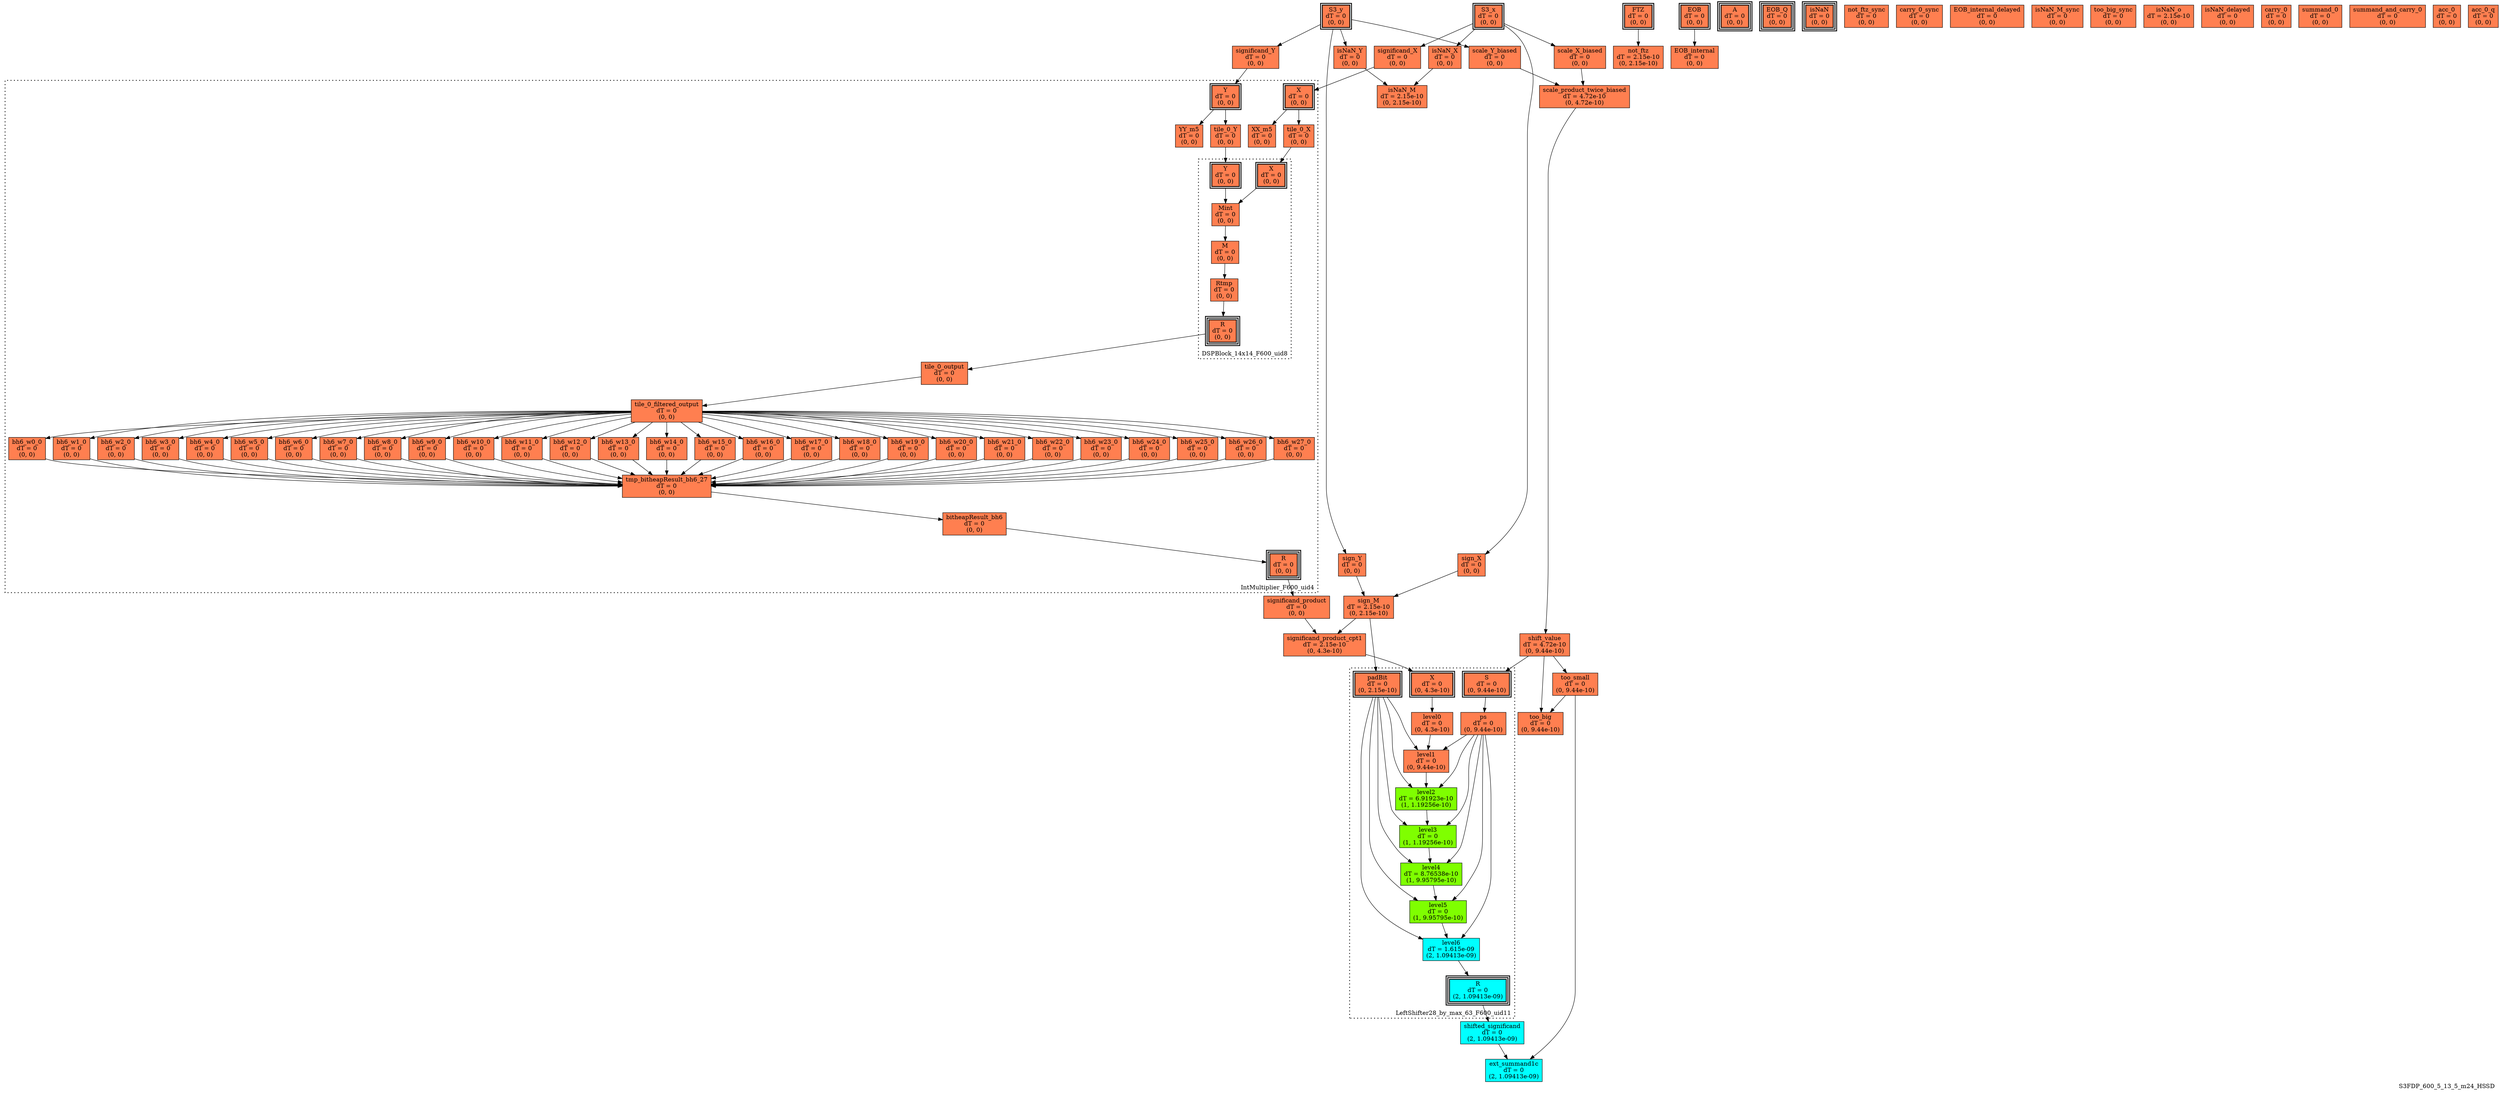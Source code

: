 digraph S3FDP_600_5_13_5_m24_HSSD
{
	//graph drawing options
	label=S3FDP_600_5_13_5_m24_HSSD;
	labelloc=bottom;
	labeljust=right;
	ratio=auto;
	nodesep=0.25;
	ranksep=0.5;

	//input/output signals of operator S3FDP_600_5_13_5_m24_HSSD
	S3_x__S3FDP_600_5_13_5_m24_HSSD [ label="S3_x\ndT = 0\n(0, 0)", shape=box, color=black, style="bold, filled", fillcolor=coral, peripheries=2 ];
	S3_y__S3FDP_600_5_13_5_m24_HSSD [ label="S3_y\ndT = 0\n(0, 0)", shape=box, color=black, style="bold, filled", fillcolor=coral, peripheries=2 ];
	FTZ__S3FDP_600_5_13_5_m24_HSSD [ label="FTZ\ndT = 0\n(0, 0)", shape=box, color=black, style="bold, filled", fillcolor=coral, peripheries=2 ];
	EOB__S3FDP_600_5_13_5_m24_HSSD [ label="EOB\ndT = 0\n(0, 0)", shape=box, color=black, style="bold, filled", fillcolor=coral, peripheries=2 ];
	A__S3FDP_600_5_13_5_m24_HSSD [ label="A\ndT = 0\n(0, 0)", shape=box, color=black, style="bold, filled", fillcolor=coral, peripheries=3 ];
	EOB_Q__S3FDP_600_5_13_5_m24_HSSD [ label="EOB_Q\ndT = 0\n(0, 0)", shape=box, color=black, style="bold, filled", fillcolor=coral, peripheries=3 ];
	isNaN__S3FDP_600_5_13_5_m24_HSSD [ label="isNaN\ndT = 0\n(0, 0)", shape=box, color=black, style="bold, filled", fillcolor=coral, peripheries=3 ];
	{rank=same S3_x__S3FDP_600_5_13_5_m24_HSSD, S3_y__S3FDP_600_5_13_5_m24_HSSD, FTZ__S3FDP_600_5_13_5_m24_HSSD, EOB__S3FDP_600_5_13_5_m24_HSSD};
	{rank=same A__S3FDP_600_5_13_5_m24_HSSD, EOB_Q__S3FDP_600_5_13_5_m24_HSSD, isNaN__S3FDP_600_5_13_5_m24_HSSD};
	//internal signals of operator S3FDP_600_5_13_5_m24_HSSD
	sign_X__S3FDP_600_5_13_5_m24_HSSD [ label="sign_X\ndT = 0\n(0, 0)", shape=box, color=black, style=filled, fillcolor=coral, peripheries=1 ];
	sign_Y__S3FDP_600_5_13_5_m24_HSSD [ label="sign_Y\ndT = 0\n(0, 0)", shape=box, color=black, style=filled, fillcolor=coral, peripheries=1 ];
	sign_M__S3FDP_600_5_13_5_m24_HSSD [ label="sign_M\ndT = 2.15e-10\n(0, 2.15e-10)", shape=box, color=black, style=filled, fillcolor=coral, peripheries=1 ];
	isNaN_X__S3FDP_600_5_13_5_m24_HSSD [ label="isNaN_X\ndT = 0\n(0, 0)", shape=box, color=black, style=filled, fillcolor=coral, peripheries=1 ];
	isNaN_Y__S3FDP_600_5_13_5_m24_HSSD [ label="isNaN_Y\ndT = 0\n(0, 0)", shape=box, color=black, style=filled, fillcolor=coral, peripheries=1 ];
	isNaN_M__S3FDP_600_5_13_5_m24_HSSD [ label="isNaN_M\ndT = 2.15e-10\n(0, 2.15e-10)", shape=box, color=black, style=filled, fillcolor=coral, peripheries=1 ];
	significand_X__S3FDP_600_5_13_5_m24_HSSD [ label="significand_X\ndT = 0\n(0, 0)", shape=box, color=black, style=filled, fillcolor=coral, peripheries=1 ];
	significand_Y__S3FDP_600_5_13_5_m24_HSSD [ label="significand_Y\ndT = 0\n(0, 0)", shape=box, color=black, style=filled, fillcolor=coral, peripheries=1 ];
	significand_product__S3FDP_600_5_13_5_m24_HSSD [ label="significand_product\ndT = 0\n(0, 0)", shape=box, color=black, style=filled, fillcolor=coral, peripheries=1 ];
	scale_X_biased__S3FDP_600_5_13_5_m24_HSSD [ label="scale_X_biased\ndT = 0\n(0, 0)", shape=box, color=black, style=filled, fillcolor=coral, peripheries=1 ];
	scale_Y_biased__S3FDP_600_5_13_5_m24_HSSD [ label="scale_Y_biased\ndT = 0\n(0, 0)", shape=box, color=black, style=filled, fillcolor=coral, peripheries=1 ];
	scale_product_twice_biased__S3FDP_600_5_13_5_m24_HSSD [ label="scale_product_twice_biased\ndT = 4.72e-10\n(0, 4.72e-10)", shape=box, color=black, style=filled, fillcolor=coral, peripheries=1 ];
	significand_product_cpt1__S3FDP_600_5_13_5_m24_HSSD [ label="significand_product_cpt1\ndT = 2.15e-10\n(0, 4.3e-10)", shape=box, color=black, style=filled, fillcolor=coral, peripheries=1 ];
	shift_value__S3FDP_600_5_13_5_m24_HSSD [ label="shift_value\ndT = 4.72e-10\n(0, 9.44e-10)", shape=box, color=black, style=filled, fillcolor=coral, peripheries=1 ];
	shifted_significand__S3FDP_600_5_13_5_m24_HSSD [ label="shifted_significand\ndT = 0\n(2, 1.09413e-09)", shape=box, color=black, style=filled, fillcolor=cyan, peripheries=1 ];
	too_small__S3FDP_600_5_13_5_m24_HSSD [ label="too_small\ndT = 0\n(0, 9.44e-10)", shape=box, color=black, style=filled, fillcolor=coral, peripheries=1 ];
	too_big__S3FDP_600_5_13_5_m24_HSSD [ label="too_big\ndT = 0\n(0, 9.44e-10)", shape=box, color=black, style=filled, fillcolor=coral, peripheries=1 ];
	ext_summand1c__S3FDP_600_5_13_5_m24_HSSD [ label="ext_summand1c\ndT = 0\n(2, 1.09413e-09)", shape=box, color=black, style=filled, fillcolor=cyan, peripheries=1 ];
	not_ftz__S3FDP_600_5_13_5_m24_HSSD [ label="not_ftz\ndT = 2.15e-10\n(0, 2.15e-10)", shape=box, color=black, style=filled, fillcolor=coral, peripheries=1 ];
	EOB_internal__S3FDP_600_5_13_5_m24_HSSD [ label="EOB_internal\ndT = 0\n(0, 0)", shape=box, color=black, style=filled, fillcolor=coral, peripheries=1 ];
	not_ftz_sync__S3FDP_600_5_13_5_m24_HSSD [ label="not_ftz_sync\ndT = 0\n(0, 0)", shape=box, color=black, style=filled, fillcolor=coral, peripheries=1 ];
	carry_0_sync__S3FDP_600_5_13_5_m24_HSSD [ label="carry_0_sync\ndT = 0\n(0, 0)", shape=box, color=black, style=filled, fillcolor=coral, peripheries=1 ];
	EOB_internal_delayed__S3FDP_600_5_13_5_m24_HSSD [ label="EOB_internal_delayed\ndT = 0\n(0, 0)", shape=box, color=black, style=filled, fillcolor=coral, peripheries=1 ];
	isNaN_M_sync__S3FDP_600_5_13_5_m24_HSSD [ label="isNaN_M_sync\ndT = 0\n(0, 0)", shape=box, color=black, style=filled, fillcolor=coral, peripheries=1 ];
	too_big_sync__S3FDP_600_5_13_5_m24_HSSD [ label="too_big_sync\ndT = 0\n(0, 0)", shape=box, color=black, style=filled, fillcolor=coral, peripheries=1 ];
	isNaN_o__S3FDP_600_5_13_5_m24_HSSD [ label="isNaN_o\ndT = 2.15e-10\n(0, 0)", shape=box, color=black, style=filled, fillcolor=coral, peripheries=1 ];
	isNaN_delayed__S3FDP_600_5_13_5_m24_HSSD [ label="isNaN_delayed\ndT = 0\n(0, 0)", shape=box, color=black, style=filled, fillcolor=coral, peripheries=1 ];
	carry_0__S3FDP_600_5_13_5_m24_HSSD [ label="carry_0\ndT = 0\n(0, 0)", shape=box, color=black, style=filled, fillcolor=coral, peripheries=1 ];
	summand_0__S3FDP_600_5_13_5_m24_HSSD [ label="summand_0\ndT = 0\n(0, 0)", shape=box, color=black, style=filled, fillcolor=coral, peripheries=1 ];
	summand_and_carry_0__S3FDP_600_5_13_5_m24_HSSD [ label="summand_and_carry_0\ndT = 0\n(0, 0)", shape=box, color=black, style=filled, fillcolor=coral, peripheries=1 ];
	acc_0__S3FDP_600_5_13_5_m24_HSSD [ label="acc_0\ndT = 0\n(0, 0)", shape=box, color=black, style=filled, fillcolor=coral, peripheries=1 ];
	acc_0_q__S3FDP_600_5_13_5_m24_HSSD [ label="acc_0_q\ndT = 0\n(0, 0)", shape=box, color=black, style=filled, fillcolor=coral, peripheries=1 ];

	//subcomponents of operator S3FDP_600_5_13_5_m24_HSSD

	subgraph cluster_IntMultiplier_F600_uid4
	{
		//graph drawing options
		label=IntMultiplier_F600_uid4;
		labelloc=bottom;
		labeljust=right;
		style="bold, dotted";
		ratio=auto;
		nodesep=0.25;
		ranksep=0.5;

		//input/output signals of operator IntMultiplier_F600_uid4
		X__IntMultiplier_F600_uid4 [ label="X\ndT = 0\n(0, 0)", shape=box, color=black, style="bold, filled", fillcolor=coral, peripheries=2 ];
		Y__IntMultiplier_F600_uid4 [ label="Y\ndT = 0\n(0, 0)", shape=box, color=black, style="bold, filled", fillcolor=coral, peripheries=2 ];
		R__IntMultiplier_F600_uid4 [ label="R\ndT = 0\n(0, 0)", shape=box, color=black, style="bold, filled", fillcolor=coral, peripheries=3 ];
		{rank=same X__IntMultiplier_F600_uid4, Y__IntMultiplier_F600_uid4};
		{rank=same R__IntMultiplier_F600_uid4};
		//internal signals of operator IntMultiplier_F600_uid4
		XX_m5__IntMultiplier_F600_uid4 [ label="XX_m5\ndT = 0\n(0, 0)", shape=box, color=black, style=filled, fillcolor=coral, peripheries=1 ];
		YY_m5__IntMultiplier_F600_uid4 [ label="YY_m5\ndT = 0\n(0, 0)", shape=box, color=black, style=filled, fillcolor=coral, peripheries=1 ];
		tile_0_X__IntMultiplier_F600_uid4 [ label="tile_0_X\ndT = 0\n(0, 0)", shape=box, color=black, style=filled, fillcolor=coral, peripheries=1 ];
		tile_0_Y__IntMultiplier_F600_uid4 [ label="tile_0_Y\ndT = 0\n(0, 0)", shape=box, color=black, style=filled, fillcolor=coral, peripheries=1 ];
		tile_0_output__IntMultiplier_F600_uid4 [ label="tile_0_output\ndT = 0\n(0, 0)", shape=box, color=black, style=filled, fillcolor=coral, peripheries=1 ];
		tile_0_filtered_output__IntMultiplier_F600_uid4 [ label="tile_0_filtered_output\ndT = 0\n(0, 0)", shape=box, color=black, style=filled, fillcolor=coral, peripheries=1 ];
		bh6_w0_0__IntMultiplier_F600_uid4 [ label="bh6_w0_0\ndT = 0\n(0, 0)", shape=box, color=black, style=filled, fillcolor=coral, peripheries=1 ];
		bh6_w1_0__IntMultiplier_F600_uid4 [ label="bh6_w1_0\ndT = 0\n(0, 0)", shape=box, color=black, style=filled, fillcolor=coral, peripheries=1 ];
		bh6_w2_0__IntMultiplier_F600_uid4 [ label="bh6_w2_0\ndT = 0\n(0, 0)", shape=box, color=black, style=filled, fillcolor=coral, peripheries=1 ];
		bh6_w3_0__IntMultiplier_F600_uid4 [ label="bh6_w3_0\ndT = 0\n(0, 0)", shape=box, color=black, style=filled, fillcolor=coral, peripheries=1 ];
		bh6_w4_0__IntMultiplier_F600_uid4 [ label="bh6_w4_0\ndT = 0\n(0, 0)", shape=box, color=black, style=filled, fillcolor=coral, peripheries=1 ];
		bh6_w5_0__IntMultiplier_F600_uid4 [ label="bh6_w5_0\ndT = 0\n(0, 0)", shape=box, color=black, style=filled, fillcolor=coral, peripheries=1 ];
		bh6_w6_0__IntMultiplier_F600_uid4 [ label="bh6_w6_0\ndT = 0\n(0, 0)", shape=box, color=black, style=filled, fillcolor=coral, peripheries=1 ];
		bh6_w7_0__IntMultiplier_F600_uid4 [ label="bh6_w7_0\ndT = 0\n(0, 0)", shape=box, color=black, style=filled, fillcolor=coral, peripheries=1 ];
		bh6_w8_0__IntMultiplier_F600_uid4 [ label="bh6_w8_0\ndT = 0\n(0, 0)", shape=box, color=black, style=filled, fillcolor=coral, peripheries=1 ];
		bh6_w9_0__IntMultiplier_F600_uid4 [ label="bh6_w9_0\ndT = 0\n(0, 0)", shape=box, color=black, style=filled, fillcolor=coral, peripheries=1 ];
		bh6_w10_0__IntMultiplier_F600_uid4 [ label="bh6_w10_0\ndT = 0\n(0, 0)", shape=box, color=black, style=filled, fillcolor=coral, peripheries=1 ];
		bh6_w11_0__IntMultiplier_F600_uid4 [ label="bh6_w11_0\ndT = 0\n(0, 0)", shape=box, color=black, style=filled, fillcolor=coral, peripheries=1 ];
		bh6_w12_0__IntMultiplier_F600_uid4 [ label="bh6_w12_0\ndT = 0\n(0, 0)", shape=box, color=black, style=filled, fillcolor=coral, peripheries=1 ];
		bh6_w13_0__IntMultiplier_F600_uid4 [ label="bh6_w13_0\ndT = 0\n(0, 0)", shape=box, color=black, style=filled, fillcolor=coral, peripheries=1 ];
		bh6_w14_0__IntMultiplier_F600_uid4 [ label="bh6_w14_0\ndT = 0\n(0, 0)", shape=box, color=black, style=filled, fillcolor=coral, peripheries=1 ];
		bh6_w15_0__IntMultiplier_F600_uid4 [ label="bh6_w15_0\ndT = 0\n(0, 0)", shape=box, color=black, style=filled, fillcolor=coral, peripheries=1 ];
		bh6_w16_0__IntMultiplier_F600_uid4 [ label="bh6_w16_0\ndT = 0\n(0, 0)", shape=box, color=black, style=filled, fillcolor=coral, peripheries=1 ];
		bh6_w17_0__IntMultiplier_F600_uid4 [ label="bh6_w17_0\ndT = 0\n(0, 0)", shape=box, color=black, style=filled, fillcolor=coral, peripheries=1 ];
		bh6_w18_0__IntMultiplier_F600_uid4 [ label="bh6_w18_0\ndT = 0\n(0, 0)", shape=box, color=black, style=filled, fillcolor=coral, peripheries=1 ];
		bh6_w19_0__IntMultiplier_F600_uid4 [ label="bh6_w19_0\ndT = 0\n(0, 0)", shape=box, color=black, style=filled, fillcolor=coral, peripheries=1 ];
		bh6_w20_0__IntMultiplier_F600_uid4 [ label="bh6_w20_0\ndT = 0\n(0, 0)", shape=box, color=black, style=filled, fillcolor=coral, peripheries=1 ];
		bh6_w21_0__IntMultiplier_F600_uid4 [ label="bh6_w21_0\ndT = 0\n(0, 0)", shape=box, color=black, style=filled, fillcolor=coral, peripheries=1 ];
		bh6_w22_0__IntMultiplier_F600_uid4 [ label="bh6_w22_0\ndT = 0\n(0, 0)", shape=box, color=black, style=filled, fillcolor=coral, peripheries=1 ];
		bh6_w23_0__IntMultiplier_F600_uid4 [ label="bh6_w23_0\ndT = 0\n(0, 0)", shape=box, color=black, style=filled, fillcolor=coral, peripheries=1 ];
		bh6_w24_0__IntMultiplier_F600_uid4 [ label="bh6_w24_0\ndT = 0\n(0, 0)", shape=box, color=black, style=filled, fillcolor=coral, peripheries=1 ];
		bh6_w25_0__IntMultiplier_F600_uid4 [ label="bh6_w25_0\ndT = 0\n(0, 0)", shape=box, color=black, style=filled, fillcolor=coral, peripheries=1 ];
		bh6_w26_0__IntMultiplier_F600_uid4 [ label="bh6_w26_0\ndT = 0\n(0, 0)", shape=box, color=black, style=filled, fillcolor=coral, peripheries=1 ];
		bh6_w27_0__IntMultiplier_F600_uid4 [ label="bh6_w27_0\ndT = 0\n(0, 0)", shape=box, color=black, style=filled, fillcolor=coral, peripheries=1 ];
		tmp_bitheapResult_bh6_27__IntMultiplier_F600_uid4 [ label="tmp_bitheapResult_bh6_27\ndT = 0\n(0, 0)", shape=box, color=black, style=filled, fillcolor=coral, peripheries=1 ];
		bitheapResult_bh6__IntMultiplier_F600_uid4 [ label="bitheapResult_bh6\ndT = 0\n(0, 0)", shape=box, color=black, style=filled, fillcolor=coral, peripheries=1 ];

		//subcomponents of operator IntMultiplier_F600_uid4

		subgraph cluster_DSPBlock_14x14_F600_uid8
		{
			//graph drawing options
			label=DSPBlock_14x14_F600_uid8;
			labelloc=bottom;
			labeljust=right;
			style="bold, dotted";
			ratio=auto;
			nodesep=0.25;
			ranksep=0.5;

			//input/output signals of operator DSPBlock_14x14_F600_uid8
			X__DSPBlock_14x14_F600_uid8 [ label="X\ndT = 0\n(0, 0)", shape=box, color=black, style="bold, filled", fillcolor=coral, peripheries=2 ];
			Y__DSPBlock_14x14_F600_uid8 [ label="Y\ndT = 0\n(0, 0)", shape=box, color=black, style="bold, filled", fillcolor=coral, peripheries=2 ];
			R__DSPBlock_14x14_F600_uid8 [ label="R\ndT = 0\n(0, 0)", shape=box, color=black, style="bold, filled", fillcolor=coral, peripheries=3 ];
			{rank=same X__DSPBlock_14x14_F600_uid8, Y__DSPBlock_14x14_F600_uid8};
			{rank=same R__DSPBlock_14x14_F600_uid8};
			//internal signals of operator DSPBlock_14x14_F600_uid8
			Mint__DSPBlock_14x14_F600_uid8 [ label="Mint\ndT = 0\n(0, 0)", shape=box, color=black, style=filled, fillcolor=coral, peripheries=1 ];
			M__DSPBlock_14x14_F600_uid8 [ label="M\ndT = 0\n(0, 0)", shape=box, color=black, style=filled, fillcolor=coral, peripheries=1 ];
			Rtmp__DSPBlock_14x14_F600_uid8 [ label="Rtmp\ndT = 0\n(0, 0)", shape=box, color=black, style=filled, fillcolor=coral, peripheries=1 ];

			//subcomponents of operator DSPBlock_14x14_F600_uid8

			//input and internal signal connections of operator DSPBlock_14x14_F600_uid8
			X__DSPBlock_14x14_F600_uid8 -> Mint__DSPBlock_14x14_F600_uid8 [ arrowhead=normal, arrowsize=1.0, arrowtail=normal, color=black, dir=forward  ];
			Y__DSPBlock_14x14_F600_uid8 -> Mint__DSPBlock_14x14_F600_uid8 [ arrowhead=normal, arrowsize=1.0, arrowtail=normal, color=black, dir=forward  ];
			Mint__DSPBlock_14x14_F600_uid8 -> M__DSPBlock_14x14_F600_uid8 [ arrowhead=normal, arrowsize=1.0, arrowtail=normal, color=black, dir=forward  ];
			M__DSPBlock_14x14_F600_uid8 -> Rtmp__DSPBlock_14x14_F600_uid8 [ arrowhead=normal, arrowsize=1.0, arrowtail=normal, color=black, dir=forward  ];
			Rtmp__DSPBlock_14x14_F600_uid8 -> R__DSPBlock_14x14_F600_uid8 [ arrowhead=normal, arrowsize=1.0, arrowtail=normal, color=black, dir=forward  ];
		}

			//output signal connections of operator DSPBlock_14x14_F600_uid8
			R__DSPBlock_14x14_F600_uid8 -> tile_0_output__IntMultiplier_F600_uid4 [ arrowhead=normal, arrowsize=1.0, arrowtail=normal, color=black, dir=forward  ];

		//input and internal signal connections of operator IntMultiplier_F600_uid4
		X__IntMultiplier_F600_uid4 -> XX_m5__IntMultiplier_F600_uid4 [ arrowhead=normal, arrowsize=1.0, arrowtail=normal, color=black, dir=forward  ];
		X__IntMultiplier_F600_uid4 -> tile_0_X__IntMultiplier_F600_uid4 [ arrowhead=normal, arrowsize=1.0, arrowtail=normal, color=black, dir=forward  ];
		Y__IntMultiplier_F600_uid4 -> YY_m5__IntMultiplier_F600_uid4 [ arrowhead=normal, arrowsize=1.0, arrowtail=normal, color=black, dir=forward  ];
		Y__IntMultiplier_F600_uid4 -> tile_0_Y__IntMultiplier_F600_uid4 [ arrowhead=normal, arrowsize=1.0, arrowtail=normal, color=black, dir=forward  ];
		tile_0_X__IntMultiplier_F600_uid4 -> X__DSPBlock_14x14_F600_uid8 [ arrowhead=normal, arrowsize=1.0, arrowtail=normal, color=black, dir=forward  ];
		tile_0_Y__IntMultiplier_F600_uid4 -> Y__DSPBlock_14x14_F600_uid8 [ arrowhead=normal, arrowsize=1.0, arrowtail=normal, color=black, dir=forward  ];
		tile_0_output__IntMultiplier_F600_uid4 -> tile_0_filtered_output__IntMultiplier_F600_uid4 [ arrowhead=normal, arrowsize=1.0, arrowtail=normal, color=black, dir=forward  ];
		tile_0_filtered_output__IntMultiplier_F600_uid4 -> bh6_w0_0__IntMultiplier_F600_uid4 [ arrowhead=normal, arrowsize=1.0, arrowtail=normal, color=black, dir=forward  ];
		tile_0_filtered_output__IntMultiplier_F600_uid4 -> bh6_w1_0__IntMultiplier_F600_uid4 [ arrowhead=normal, arrowsize=1.0, arrowtail=normal, color=black, dir=forward  ];
		tile_0_filtered_output__IntMultiplier_F600_uid4 -> bh6_w2_0__IntMultiplier_F600_uid4 [ arrowhead=normal, arrowsize=1.0, arrowtail=normal, color=black, dir=forward  ];
		tile_0_filtered_output__IntMultiplier_F600_uid4 -> bh6_w3_0__IntMultiplier_F600_uid4 [ arrowhead=normal, arrowsize=1.0, arrowtail=normal, color=black, dir=forward  ];
		tile_0_filtered_output__IntMultiplier_F600_uid4 -> bh6_w4_0__IntMultiplier_F600_uid4 [ arrowhead=normal, arrowsize=1.0, arrowtail=normal, color=black, dir=forward  ];
		tile_0_filtered_output__IntMultiplier_F600_uid4 -> bh6_w5_0__IntMultiplier_F600_uid4 [ arrowhead=normal, arrowsize=1.0, arrowtail=normal, color=black, dir=forward  ];
		tile_0_filtered_output__IntMultiplier_F600_uid4 -> bh6_w6_0__IntMultiplier_F600_uid4 [ arrowhead=normal, arrowsize=1.0, arrowtail=normal, color=black, dir=forward  ];
		tile_0_filtered_output__IntMultiplier_F600_uid4 -> bh6_w7_0__IntMultiplier_F600_uid4 [ arrowhead=normal, arrowsize=1.0, arrowtail=normal, color=black, dir=forward  ];
		tile_0_filtered_output__IntMultiplier_F600_uid4 -> bh6_w8_0__IntMultiplier_F600_uid4 [ arrowhead=normal, arrowsize=1.0, arrowtail=normal, color=black, dir=forward  ];
		tile_0_filtered_output__IntMultiplier_F600_uid4 -> bh6_w9_0__IntMultiplier_F600_uid4 [ arrowhead=normal, arrowsize=1.0, arrowtail=normal, color=black, dir=forward  ];
		tile_0_filtered_output__IntMultiplier_F600_uid4 -> bh6_w10_0__IntMultiplier_F600_uid4 [ arrowhead=normal, arrowsize=1.0, arrowtail=normal, color=black, dir=forward  ];
		tile_0_filtered_output__IntMultiplier_F600_uid4 -> bh6_w11_0__IntMultiplier_F600_uid4 [ arrowhead=normal, arrowsize=1.0, arrowtail=normal, color=black, dir=forward  ];
		tile_0_filtered_output__IntMultiplier_F600_uid4 -> bh6_w12_0__IntMultiplier_F600_uid4 [ arrowhead=normal, arrowsize=1.0, arrowtail=normal, color=black, dir=forward  ];
		tile_0_filtered_output__IntMultiplier_F600_uid4 -> bh6_w13_0__IntMultiplier_F600_uid4 [ arrowhead=normal, arrowsize=1.0, arrowtail=normal, color=black, dir=forward  ];
		tile_0_filtered_output__IntMultiplier_F600_uid4 -> bh6_w14_0__IntMultiplier_F600_uid4 [ arrowhead=normal, arrowsize=1.0, arrowtail=normal, color=black, dir=forward  ];
		tile_0_filtered_output__IntMultiplier_F600_uid4 -> bh6_w15_0__IntMultiplier_F600_uid4 [ arrowhead=normal, arrowsize=1.0, arrowtail=normal, color=black, dir=forward  ];
		tile_0_filtered_output__IntMultiplier_F600_uid4 -> bh6_w16_0__IntMultiplier_F600_uid4 [ arrowhead=normal, arrowsize=1.0, arrowtail=normal, color=black, dir=forward  ];
		tile_0_filtered_output__IntMultiplier_F600_uid4 -> bh6_w17_0__IntMultiplier_F600_uid4 [ arrowhead=normal, arrowsize=1.0, arrowtail=normal, color=black, dir=forward  ];
		tile_0_filtered_output__IntMultiplier_F600_uid4 -> bh6_w18_0__IntMultiplier_F600_uid4 [ arrowhead=normal, arrowsize=1.0, arrowtail=normal, color=black, dir=forward  ];
		tile_0_filtered_output__IntMultiplier_F600_uid4 -> bh6_w19_0__IntMultiplier_F600_uid4 [ arrowhead=normal, arrowsize=1.0, arrowtail=normal, color=black, dir=forward  ];
		tile_0_filtered_output__IntMultiplier_F600_uid4 -> bh6_w20_0__IntMultiplier_F600_uid4 [ arrowhead=normal, arrowsize=1.0, arrowtail=normal, color=black, dir=forward  ];
		tile_0_filtered_output__IntMultiplier_F600_uid4 -> bh6_w21_0__IntMultiplier_F600_uid4 [ arrowhead=normal, arrowsize=1.0, arrowtail=normal, color=black, dir=forward  ];
		tile_0_filtered_output__IntMultiplier_F600_uid4 -> bh6_w22_0__IntMultiplier_F600_uid4 [ arrowhead=normal, arrowsize=1.0, arrowtail=normal, color=black, dir=forward  ];
		tile_0_filtered_output__IntMultiplier_F600_uid4 -> bh6_w23_0__IntMultiplier_F600_uid4 [ arrowhead=normal, arrowsize=1.0, arrowtail=normal, color=black, dir=forward  ];
		tile_0_filtered_output__IntMultiplier_F600_uid4 -> bh6_w24_0__IntMultiplier_F600_uid4 [ arrowhead=normal, arrowsize=1.0, arrowtail=normal, color=black, dir=forward  ];
		tile_0_filtered_output__IntMultiplier_F600_uid4 -> bh6_w25_0__IntMultiplier_F600_uid4 [ arrowhead=normal, arrowsize=1.0, arrowtail=normal, color=black, dir=forward  ];
		tile_0_filtered_output__IntMultiplier_F600_uid4 -> bh6_w26_0__IntMultiplier_F600_uid4 [ arrowhead=normal, arrowsize=1.0, arrowtail=normal, color=black, dir=forward  ];
		tile_0_filtered_output__IntMultiplier_F600_uid4 -> bh6_w27_0__IntMultiplier_F600_uid4 [ arrowhead=normal, arrowsize=1.0, arrowtail=normal, color=black, dir=forward  ];
		bh6_w0_0__IntMultiplier_F600_uid4 -> tmp_bitheapResult_bh6_27__IntMultiplier_F600_uid4 [ arrowhead=normal, arrowsize=1.0, arrowtail=normal, color=black, dir=forward  ];
		bh6_w1_0__IntMultiplier_F600_uid4 -> tmp_bitheapResult_bh6_27__IntMultiplier_F600_uid4 [ arrowhead=normal, arrowsize=1.0, arrowtail=normal, color=black, dir=forward  ];
		bh6_w2_0__IntMultiplier_F600_uid4 -> tmp_bitheapResult_bh6_27__IntMultiplier_F600_uid4 [ arrowhead=normal, arrowsize=1.0, arrowtail=normal, color=black, dir=forward  ];
		bh6_w3_0__IntMultiplier_F600_uid4 -> tmp_bitheapResult_bh6_27__IntMultiplier_F600_uid4 [ arrowhead=normal, arrowsize=1.0, arrowtail=normal, color=black, dir=forward  ];
		bh6_w4_0__IntMultiplier_F600_uid4 -> tmp_bitheapResult_bh6_27__IntMultiplier_F600_uid4 [ arrowhead=normal, arrowsize=1.0, arrowtail=normal, color=black, dir=forward  ];
		bh6_w5_0__IntMultiplier_F600_uid4 -> tmp_bitheapResult_bh6_27__IntMultiplier_F600_uid4 [ arrowhead=normal, arrowsize=1.0, arrowtail=normal, color=black, dir=forward  ];
		bh6_w6_0__IntMultiplier_F600_uid4 -> tmp_bitheapResult_bh6_27__IntMultiplier_F600_uid4 [ arrowhead=normal, arrowsize=1.0, arrowtail=normal, color=black, dir=forward  ];
		bh6_w7_0__IntMultiplier_F600_uid4 -> tmp_bitheapResult_bh6_27__IntMultiplier_F600_uid4 [ arrowhead=normal, arrowsize=1.0, arrowtail=normal, color=black, dir=forward  ];
		bh6_w8_0__IntMultiplier_F600_uid4 -> tmp_bitheapResult_bh6_27__IntMultiplier_F600_uid4 [ arrowhead=normal, arrowsize=1.0, arrowtail=normal, color=black, dir=forward  ];
		bh6_w9_0__IntMultiplier_F600_uid4 -> tmp_bitheapResult_bh6_27__IntMultiplier_F600_uid4 [ arrowhead=normal, arrowsize=1.0, arrowtail=normal, color=black, dir=forward  ];
		bh6_w10_0__IntMultiplier_F600_uid4 -> tmp_bitheapResult_bh6_27__IntMultiplier_F600_uid4 [ arrowhead=normal, arrowsize=1.0, arrowtail=normal, color=black, dir=forward  ];
		bh6_w11_0__IntMultiplier_F600_uid4 -> tmp_bitheapResult_bh6_27__IntMultiplier_F600_uid4 [ arrowhead=normal, arrowsize=1.0, arrowtail=normal, color=black, dir=forward  ];
		bh6_w12_0__IntMultiplier_F600_uid4 -> tmp_bitheapResult_bh6_27__IntMultiplier_F600_uid4 [ arrowhead=normal, arrowsize=1.0, arrowtail=normal, color=black, dir=forward  ];
		bh6_w13_0__IntMultiplier_F600_uid4 -> tmp_bitheapResult_bh6_27__IntMultiplier_F600_uid4 [ arrowhead=normal, arrowsize=1.0, arrowtail=normal, color=black, dir=forward  ];
		bh6_w14_0__IntMultiplier_F600_uid4 -> tmp_bitheapResult_bh6_27__IntMultiplier_F600_uid4 [ arrowhead=normal, arrowsize=1.0, arrowtail=normal, color=black, dir=forward  ];
		bh6_w15_0__IntMultiplier_F600_uid4 -> tmp_bitheapResult_bh6_27__IntMultiplier_F600_uid4 [ arrowhead=normal, arrowsize=1.0, arrowtail=normal, color=black, dir=forward  ];
		bh6_w16_0__IntMultiplier_F600_uid4 -> tmp_bitheapResult_bh6_27__IntMultiplier_F600_uid4 [ arrowhead=normal, arrowsize=1.0, arrowtail=normal, color=black, dir=forward  ];
		bh6_w17_0__IntMultiplier_F600_uid4 -> tmp_bitheapResult_bh6_27__IntMultiplier_F600_uid4 [ arrowhead=normal, arrowsize=1.0, arrowtail=normal, color=black, dir=forward  ];
		bh6_w18_0__IntMultiplier_F600_uid4 -> tmp_bitheapResult_bh6_27__IntMultiplier_F600_uid4 [ arrowhead=normal, arrowsize=1.0, arrowtail=normal, color=black, dir=forward  ];
		bh6_w19_0__IntMultiplier_F600_uid4 -> tmp_bitheapResult_bh6_27__IntMultiplier_F600_uid4 [ arrowhead=normal, arrowsize=1.0, arrowtail=normal, color=black, dir=forward  ];
		bh6_w20_0__IntMultiplier_F600_uid4 -> tmp_bitheapResult_bh6_27__IntMultiplier_F600_uid4 [ arrowhead=normal, arrowsize=1.0, arrowtail=normal, color=black, dir=forward  ];
		bh6_w21_0__IntMultiplier_F600_uid4 -> tmp_bitheapResult_bh6_27__IntMultiplier_F600_uid4 [ arrowhead=normal, arrowsize=1.0, arrowtail=normal, color=black, dir=forward  ];
		bh6_w22_0__IntMultiplier_F600_uid4 -> tmp_bitheapResult_bh6_27__IntMultiplier_F600_uid4 [ arrowhead=normal, arrowsize=1.0, arrowtail=normal, color=black, dir=forward  ];
		bh6_w23_0__IntMultiplier_F600_uid4 -> tmp_bitheapResult_bh6_27__IntMultiplier_F600_uid4 [ arrowhead=normal, arrowsize=1.0, arrowtail=normal, color=black, dir=forward  ];
		bh6_w24_0__IntMultiplier_F600_uid4 -> tmp_bitheapResult_bh6_27__IntMultiplier_F600_uid4 [ arrowhead=normal, arrowsize=1.0, arrowtail=normal, color=black, dir=forward  ];
		bh6_w25_0__IntMultiplier_F600_uid4 -> tmp_bitheapResult_bh6_27__IntMultiplier_F600_uid4 [ arrowhead=normal, arrowsize=1.0, arrowtail=normal, color=black, dir=forward  ];
		bh6_w26_0__IntMultiplier_F600_uid4 -> tmp_bitheapResult_bh6_27__IntMultiplier_F600_uid4 [ arrowhead=normal, arrowsize=1.0, arrowtail=normal, color=black, dir=forward  ];
		bh6_w27_0__IntMultiplier_F600_uid4 -> tmp_bitheapResult_bh6_27__IntMultiplier_F600_uid4 [ arrowhead=normal, arrowsize=1.0, arrowtail=normal, color=black, dir=forward  ];
		tmp_bitheapResult_bh6_27__IntMultiplier_F600_uid4 -> bitheapResult_bh6__IntMultiplier_F600_uid4 [ arrowhead=normal, arrowsize=1.0, arrowtail=normal, color=black, dir=forward  ];
		bitheapResult_bh6__IntMultiplier_F600_uid4 -> R__IntMultiplier_F600_uid4 [ arrowhead=normal, arrowsize=1.0, arrowtail=normal, color=black, dir=forward  ];
	}

		//output signal connections of operator IntMultiplier_F600_uid4
		R__IntMultiplier_F600_uid4 -> significand_product__S3FDP_600_5_13_5_m24_HSSD [ arrowhead=normal, arrowsize=1.0, arrowtail=normal, color=black, dir=forward  ];

	subgraph cluster_LeftShifter28_by_max_63_F600_uid11
	{
		//graph drawing options
		label=LeftShifter28_by_max_63_F600_uid11;
		labelloc=bottom;
		labeljust=right;
		style="bold, dotted";
		ratio=auto;
		nodesep=0.25;
		ranksep=0.5;

		//input/output signals of operator LeftShifter28_by_max_63_F600_uid11
		X__LeftShifter28_by_max_63_F600_uid11 [ label="X\ndT = 0\n(0, 4.3e-10)", shape=box, color=black, style="bold, filled", fillcolor=coral, peripheries=2 ];
		S__LeftShifter28_by_max_63_F600_uid11 [ label="S\ndT = 0\n(0, 9.44e-10)", shape=box, color=black, style="bold, filled", fillcolor=coral, peripheries=2 ];
		padBit__LeftShifter28_by_max_63_F600_uid11 [ label="padBit\ndT = 0\n(0, 2.15e-10)", shape=box, color=black, style="bold, filled", fillcolor=coral, peripheries=2 ];
		R__LeftShifter28_by_max_63_F600_uid11 [ label="R\ndT = 0\n(2, 1.09413e-09)", shape=box, color=black, style="bold, filled", fillcolor=cyan, peripheries=3 ];
		{rank=same X__LeftShifter28_by_max_63_F600_uid11, S__LeftShifter28_by_max_63_F600_uid11, padBit__LeftShifter28_by_max_63_F600_uid11};
		{rank=same R__LeftShifter28_by_max_63_F600_uid11};
		//internal signals of operator LeftShifter28_by_max_63_F600_uid11
		ps__LeftShifter28_by_max_63_F600_uid11 [ label="ps\ndT = 0\n(0, 9.44e-10)", shape=box, color=black, style=filled, fillcolor=coral, peripheries=1 ];
		level0__LeftShifter28_by_max_63_F600_uid11 [ label="level0\ndT = 0\n(0, 4.3e-10)", shape=box, color=black, style=filled, fillcolor=coral, peripheries=1 ];
		level1__LeftShifter28_by_max_63_F600_uid11 [ label="level1\ndT = 0\n(0, 9.44e-10)", shape=box, color=black, style=filled, fillcolor=coral, peripheries=1 ];
		level2__LeftShifter28_by_max_63_F600_uid11 [ label="level2\ndT = 6.91923e-10\n(1, 1.19256e-10)", shape=box, color=black, style=filled, fillcolor=chartreuse, peripheries=1 ];
		level3__LeftShifter28_by_max_63_F600_uid11 [ label="level3\ndT = 0\n(1, 1.19256e-10)", shape=box, color=black, style=filled, fillcolor=chartreuse, peripheries=1 ];
		level4__LeftShifter28_by_max_63_F600_uid11 [ label="level4\ndT = 8.76538e-10\n(1, 9.95795e-10)", shape=box, color=black, style=filled, fillcolor=chartreuse, peripheries=1 ];
		level5__LeftShifter28_by_max_63_F600_uid11 [ label="level5\ndT = 0\n(1, 9.95795e-10)", shape=box, color=black, style=filled, fillcolor=chartreuse, peripheries=1 ];
		level6__LeftShifter28_by_max_63_F600_uid11 [ label="level6\ndT = 1.615e-09\n(2, 1.09413e-09)", shape=box, color=black, style=filled, fillcolor=cyan, peripheries=1 ];

		//subcomponents of operator LeftShifter28_by_max_63_F600_uid11

		//input and internal signal connections of operator LeftShifter28_by_max_63_F600_uid11
		X__LeftShifter28_by_max_63_F600_uid11 -> level0__LeftShifter28_by_max_63_F600_uid11 [ arrowhead=normal, arrowsize=1.0, arrowtail=normal, color=black, dir=forward  ];
		S__LeftShifter28_by_max_63_F600_uid11 -> ps__LeftShifter28_by_max_63_F600_uid11 [ arrowhead=normal, arrowsize=1.0, arrowtail=normal, color=black, dir=forward  ];
		padBit__LeftShifter28_by_max_63_F600_uid11 -> level1__LeftShifter28_by_max_63_F600_uid11 [ arrowhead=normal, arrowsize=1.0, arrowtail=normal, color=black, dir=forward  ];
		padBit__LeftShifter28_by_max_63_F600_uid11 -> level2__LeftShifter28_by_max_63_F600_uid11 [ arrowhead=normal, arrowsize=1.0, arrowtail=normal, color=black, dir=forward  ];
		padBit__LeftShifter28_by_max_63_F600_uid11 -> level3__LeftShifter28_by_max_63_F600_uid11 [ arrowhead=normal, arrowsize=1.0, arrowtail=normal, color=black, dir=forward  ];
		padBit__LeftShifter28_by_max_63_F600_uid11 -> level4__LeftShifter28_by_max_63_F600_uid11 [ arrowhead=normal, arrowsize=1.0, arrowtail=normal, color=black, dir=forward  ];
		padBit__LeftShifter28_by_max_63_F600_uid11 -> level5__LeftShifter28_by_max_63_F600_uid11 [ arrowhead=normal, arrowsize=1.0, arrowtail=normal, color=black, dir=forward  ];
		padBit__LeftShifter28_by_max_63_F600_uid11 -> level6__LeftShifter28_by_max_63_F600_uid11 [ arrowhead=normal, arrowsize=1.0, arrowtail=normal, color=black, dir=forward  ];
		ps__LeftShifter28_by_max_63_F600_uid11 -> level1__LeftShifter28_by_max_63_F600_uid11 [ arrowhead=normal, arrowsize=1.0, arrowtail=normal, color=black, dir=forward  ];
		ps__LeftShifter28_by_max_63_F600_uid11 -> level2__LeftShifter28_by_max_63_F600_uid11 [ arrowhead=normal, arrowsize=1.0, arrowtail=normal, color=black, dir=forward  ];
		ps__LeftShifter28_by_max_63_F600_uid11 -> level3__LeftShifter28_by_max_63_F600_uid11 [ arrowhead=normal, arrowsize=1.0, arrowtail=normal, color=black, dir=forward  ];
		ps__LeftShifter28_by_max_63_F600_uid11 -> level4__LeftShifter28_by_max_63_F600_uid11 [ arrowhead=normal, arrowsize=1.0, arrowtail=normal, color=black, dir=forward  ];
		ps__LeftShifter28_by_max_63_F600_uid11 -> level5__LeftShifter28_by_max_63_F600_uid11 [ arrowhead=normal, arrowsize=1.0, arrowtail=normal, color=black, dir=forward  ];
		ps__LeftShifter28_by_max_63_F600_uid11 -> level6__LeftShifter28_by_max_63_F600_uid11 [ arrowhead=normal, arrowsize=1.0, arrowtail=normal, color=black, dir=forward  ];
		level0__LeftShifter28_by_max_63_F600_uid11 -> level1__LeftShifter28_by_max_63_F600_uid11 [ arrowhead=normal, arrowsize=1.0, arrowtail=normal, color=black, dir=forward  ];
		level1__LeftShifter28_by_max_63_F600_uid11 -> level2__LeftShifter28_by_max_63_F600_uid11 [ arrowhead=normal, arrowsize=1.0, arrowtail=normal, color=black, dir=forward  ];
		level2__LeftShifter28_by_max_63_F600_uid11 -> level3__LeftShifter28_by_max_63_F600_uid11 [ arrowhead=normal, arrowsize=1.0, arrowtail=normal, color=black, dir=forward  ];
		level3__LeftShifter28_by_max_63_F600_uid11 -> level4__LeftShifter28_by_max_63_F600_uid11 [ arrowhead=normal, arrowsize=1.0, arrowtail=normal, color=black, dir=forward  ];
		level4__LeftShifter28_by_max_63_F600_uid11 -> level5__LeftShifter28_by_max_63_F600_uid11 [ arrowhead=normal, arrowsize=1.0, arrowtail=normal, color=black, dir=forward  ];
		level5__LeftShifter28_by_max_63_F600_uid11 -> level6__LeftShifter28_by_max_63_F600_uid11 [ arrowhead=normal, arrowsize=1.0, arrowtail=normal, color=black, dir=forward  ];
		level6__LeftShifter28_by_max_63_F600_uid11 -> R__LeftShifter28_by_max_63_F600_uid11 [ arrowhead=normal, arrowsize=1.0, arrowtail=normal, color=black, dir=forward  ];
	}

		//output signal connections of operator LeftShifter28_by_max_63_F600_uid11
		R__LeftShifter28_by_max_63_F600_uid11 -> shifted_significand__S3FDP_600_5_13_5_m24_HSSD [ arrowhead=normal, arrowsize=1.0, arrowtail=normal, color=black, dir=forward  ];

	//input and internal signal connections of operator S3FDP_600_5_13_5_m24_HSSD
	S3_x__S3FDP_600_5_13_5_m24_HSSD -> sign_X__S3FDP_600_5_13_5_m24_HSSD [ arrowhead=normal, arrowsize=1.0, arrowtail=normal, color=black, dir=forward  ];
	S3_x__S3FDP_600_5_13_5_m24_HSSD -> isNaN_X__S3FDP_600_5_13_5_m24_HSSD [ arrowhead=normal, arrowsize=1.0, arrowtail=normal, color=black, dir=forward  ];
	S3_x__S3FDP_600_5_13_5_m24_HSSD -> significand_X__S3FDP_600_5_13_5_m24_HSSD [ arrowhead=normal, arrowsize=1.0, arrowtail=normal, color=black, dir=forward  ];
	S3_x__S3FDP_600_5_13_5_m24_HSSD -> scale_X_biased__S3FDP_600_5_13_5_m24_HSSD [ arrowhead=normal, arrowsize=1.0, arrowtail=normal, color=black, dir=forward  ];
	S3_y__S3FDP_600_5_13_5_m24_HSSD -> sign_Y__S3FDP_600_5_13_5_m24_HSSD [ arrowhead=normal, arrowsize=1.0, arrowtail=normal, color=black, dir=forward  ];
	S3_y__S3FDP_600_5_13_5_m24_HSSD -> isNaN_Y__S3FDP_600_5_13_5_m24_HSSD [ arrowhead=normal, arrowsize=1.0, arrowtail=normal, color=black, dir=forward  ];
	S3_y__S3FDP_600_5_13_5_m24_HSSD -> significand_Y__S3FDP_600_5_13_5_m24_HSSD [ arrowhead=normal, arrowsize=1.0, arrowtail=normal, color=black, dir=forward  ];
	S3_y__S3FDP_600_5_13_5_m24_HSSD -> scale_Y_biased__S3FDP_600_5_13_5_m24_HSSD [ arrowhead=normal, arrowsize=1.0, arrowtail=normal, color=black, dir=forward  ];
	FTZ__S3FDP_600_5_13_5_m24_HSSD -> not_ftz__S3FDP_600_5_13_5_m24_HSSD [ arrowhead=normal, arrowsize=1.0, arrowtail=normal, color=black, dir=forward  ];
	EOB__S3FDP_600_5_13_5_m24_HSSD -> EOB_internal__S3FDP_600_5_13_5_m24_HSSD [ arrowhead=normal, arrowsize=1.0, arrowtail=normal, color=black, dir=forward  ];
	sign_X__S3FDP_600_5_13_5_m24_HSSD -> sign_M__S3FDP_600_5_13_5_m24_HSSD [ arrowhead=normal, arrowsize=1.0, arrowtail=normal, color=black, dir=forward  ];
	sign_Y__S3FDP_600_5_13_5_m24_HSSD -> sign_M__S3FDP_600_5_13_5_m24_HSSD [ arrowhead=normal, arrowsize=1.0, arrowtail=normal, color=black, dir=forward  ];
	sign_M__S3FDP_600_5_13_5_m24_HSSD -> significand_product_cpt1__S3FDP_600_5_13_5_m24_HSSD [ arrowhead=normal, arrowsize=1.0, arrowtail=normal, color=black, dir=forward  ];
	sign_M__S3FDP_600_5_13_5_m24_HSSD -> padBit__LeftShifter28_by_max_63_F600_uid11 [ arrowhead=normal, arrowsize=1.0, arrowtail=normal, color=black, dir=forward  ];
	isNaN_X__S3FDP_600_5_13_5_m24_HSSD -> isNaN_M__S3FDP_600_5_13_5_m24_HSSD [ arrowhead=normal, arrowsize=1.0, arrowtail=normal, color=black, dir=forward  ];
	isNaN_Y__S3FDP_600_5_13_5_m24_HSSD -> isNaN_M__S3FDP_600_5_13_5_m24_HSSD [ arrowhead=normal, arrowsize=1.0, arrowtail=normal, color=black, dir=forward  ];
	significand_X__S3FDP_600_5_13_5_m24_HSSD -> X__IntMultiplier_F600_uid4 [ arrowhead=normal, arrowsize=1.0, arrowtail=normal, color=black, dir=forward  ];
	significand_Y__S3FDP_600_5_13_5_m24_HSSD -> Y__IntMultiplier_F600_uid4 [ arrowhead=normal, arrowsize=1.0, arrowtail=normal, color=black, dir=forward  ];
	significand_product__S3FDP_600_5_13_5_m24_HSSD -> significand_product_cpt1__S3FDP_600_5_13_5_m24_HSSD [ arrowhead=normal, arrowsize=1.0, arrowtail=normal, color=black, dir=forward  ];
	scale_X_biased__S3FDP_600_5_13_5_m24_HSSD -> scale_product_twice_biased__S3FDP_600_5_13_5_m24_HSSD [ arrowhead=normal, arrowsize=1.0, arrowtail=normal, color=black, dir=forward  ];
	scale_Y_biased__S3FDP_600_5_13_5_m24_HSSD -> scale_product_twice_biased__S3FDP_600_5_13_5_m24_HSSD [ arrowhead=normal, arrowsize=1.0, arrowtail=normal, color=black, dir=forward  ];
	scale_product_twice_biased__S3FDP_600_5_13_5_m24_HSSD -> shift_value__S3FDP_600_5_13_5_m24_HSSD [ arrowhead=normal, arrowsize=1.0, arrowtail=normal, color=black, dir=forward  ];
	significand_product_cpt1__S3FDP_600_5_13_5_m24_HSSD -> X__LeftShifter28_by_max_63_F600_uid11 [ arrowhead=normal, arrowsize=1.0, arrowtail=normal, color=black, dir=forward  ];
	shift_value__S3FDP_600_5_13_5_m24_HSSD -> S__LeftShifter28_by_max_63_F600_uid11 [ arrowhead=normal, arrowsize=1.0, arrowtail=normal, color=black, dir=forward  ];
	shift_value__S3FDP_600_5_13_5_m24_HSSD -> too_small__S3FDP_600_5_13_5_m24_HSSD [ arrowhead=normal, arrowsize=1.0, arrowtail=normal, color=black, dir=forward  ];
	shift_value__S3FDP_600_5_13_5_m24_HSSD -> too_big__S3FDP_600_5_13_5_m24_HSSD [ arrowhead=normal, arrowsize=1.0, arrowtail=normal, color=black, dir=forward  ];
	shifted_significand__S3FDP_600_5_13_5_m24_HSSD -> ext_summand1c__S3FDP_600_5_13_5_m24_HSSD [ arrowhead=normal, arrowsize=1.0, arrowtail=normal, color=black, dir=forward  ];
	too_small__S3FDP_600_5_13_5_m24_HSSD -> too_big__S3FDP_600_5_13_5_m24_HSSD [ arrowhead=normal, arrowsize=1.0, arrowtail=normal, color=black, dir=forward  ];
	too_small__S3FDP_600_5_13_5_m24_HSSD -> ext_summand1c__S3FDP_600_5_13_5_m24_HSSD [ arrowhead=normal, arrowsize=1.0, arrowtail=normal, color=black, dir=forward  ];
}

